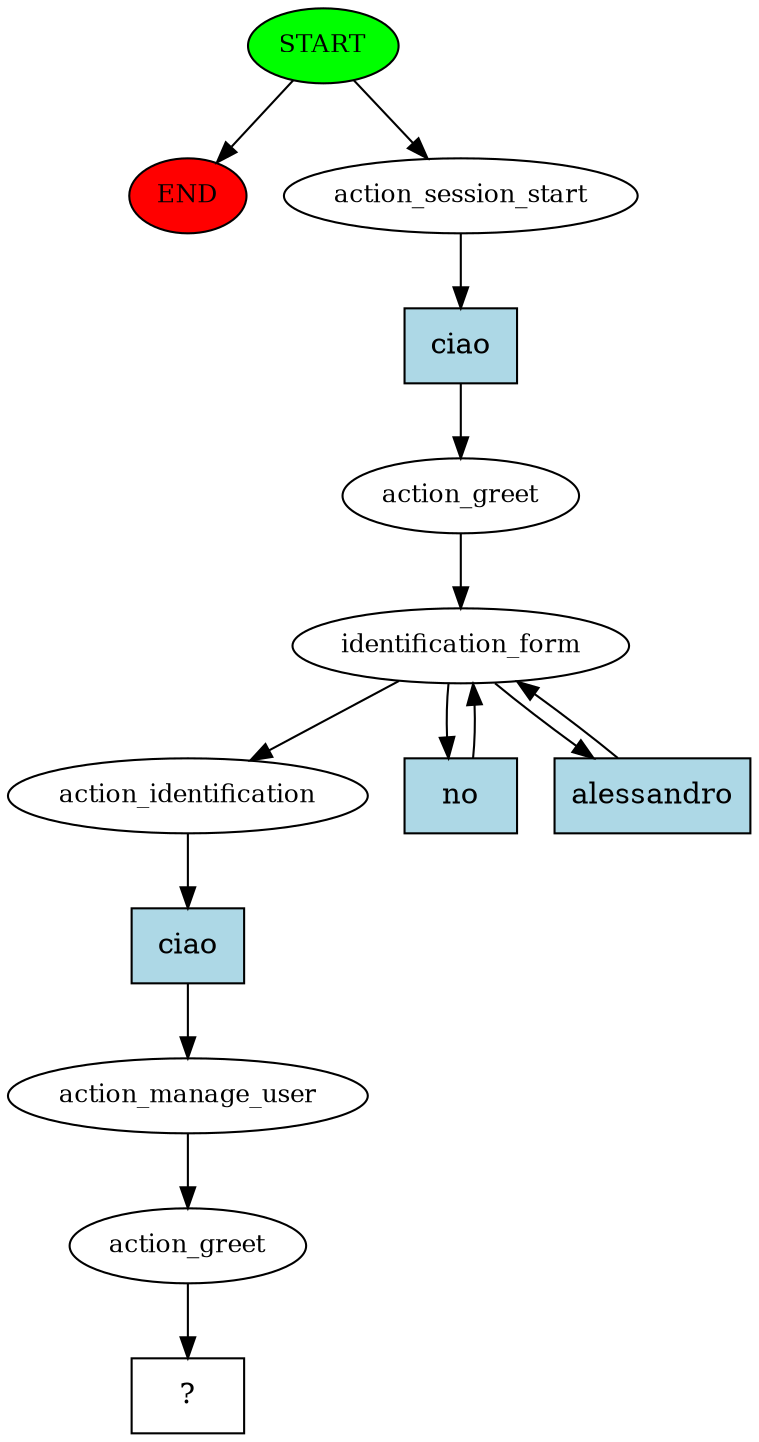 digraph  {
0 [class="start active", fillcolor=green, fontsize=12, label=START, style=filled];
"-1" [class=end, fillcolor=red, fontsize=12, label=END, style=filled];
1 [class=active, fontsize=12, label=action_session_start];
2 [class=active, fontsize=12, label=action_greet];
3 [class=active, fontsize=12, label=identification_form];
6 [class=active, fontsize=12, label=action_identification];
7 [class=active, fontsize=12, label=action_manage_user];
8 [class=active, fontsize=12, label=action_greet];
9 [class="intent dashed active", label="  ?  ", shape=rect];
10 [class="intent active", fillcolor=lightblue, label=ciao, shape=rect, style=filled];
11 [class="intent active", fillcolor=lightblue, label=no, shape=rect, style=filled];
12 [class="intent active", fillcolor=lightblue, label=alessandro, shape=rect, style=filled];
13 [class="intent active", fillcolor=lightblue, label=ciao, shape=rect, style=filled];
0 -> "-1"  [class="", key=NONE, label=""];
0 -> 1  [class=active, key=NONE, label=""];
1 -> 10  [class=active, key=0];
2 -> 3  [class=active, key=NONE, label=""];
3 -> 6  [class=active, key=NONE, label=""];
3 -> 11  [class=active, key=0];
3 -> 12  [class=active, key=0];
6 -> 13  [class=active, key=0];
7 -> 8  [class=active, key=NONE, label=""];
8 -> 9  [class=active, key=NONE, label=""];
10 -> 2  [class=active, key=0];
11 -> 3  [class=active, key=0];
12 -> 3  [class=active, key=0];
13 -> 7  [class=active, key=0];
}
